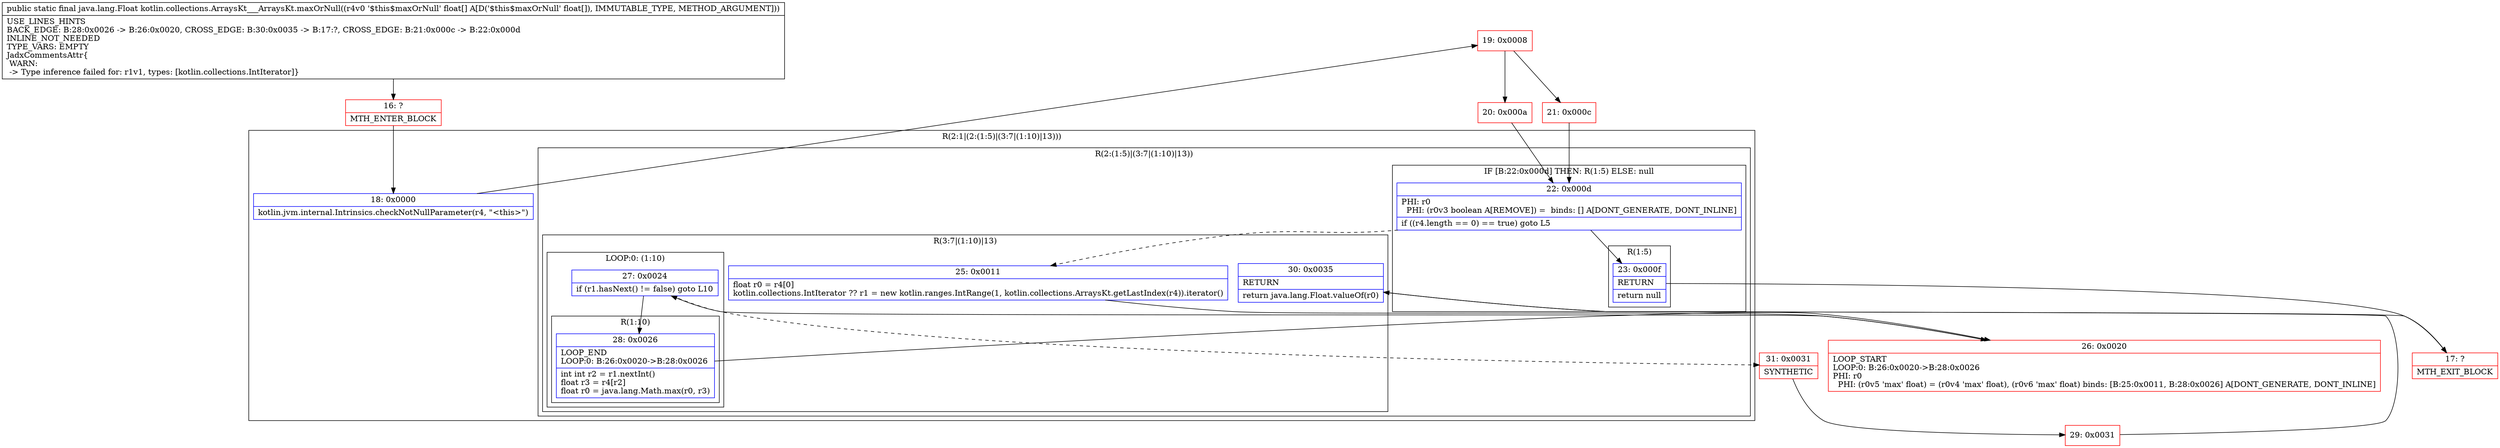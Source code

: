 digraph "CFG forkotlin.collections.ArraysKt___ArraysKt.maxOrNull([F)Ljava\/lang\/Float;" {
subgraph cluster_Region_293621405 {
label = "R(2:1|(2:(1:5)|(3:7|(1:10)|13)))";
node [shape=record,color=blue];
Node_18 [shape=record,label="{18\:\ 0x0000|kotlin.jvm.internal.Intrinsics.checkNotNullParameter(r4, \"\<this\>\")\l}"];
subgraph cluster_Region_530396132 {
label = "R(2:(1:5)|(3:7|(1:10)|13))";
node [shape=record,color=blue];
subgraph cluster_IfRegion_407079460 {
label = "IF [B:22:0x000d] THEN: R(1:5) ELSE: null";
node [shape=record,color=blue];
Node_22 [shape=record,label="{22\:\ 0x000d|PHI: r0 \l  PHI: (r0v3 boolean A[REMOVE]) =  binds: [] A[DONT_GENERATE, DONT_INLINE]\l|if ((r4.length == 0) == true) goto L5\l}"];
subgraph cluster_Region_757798699 {
label = "R(1:5)";
node [shape=record,color=blue];
Node_23 [shape=record,label="{23\:\ 0x000f|RETURN\l|return null\l}"];
}
}
subgraph cluster_Region_1626535352 {
label = "R(3:7|(1:10)|13)";
node [shape=record,color=blue];
Node_25 [shape=record,label="{25\:\ 0x0011|float r0 = r4[0]\lkotlin.collections.IntIterator ?? r1 = new kotlin.ranges.IntRange(1, kotlin.collections.ArraysKt.getLastIndex(r4)).iterator()\l}"];
subgraph cluster_LoopRegion_734424841 {
label = "LOOP:0: (1:10)";
node [shape=record,color=blue];
Node_27 [shape=record,label="{27\:\ 0x0024|if (r1.hasNext() != false) goto L10\l}"];
subgraph cluster_Region_1274996240 {
label = "R(1:10)";
node [shape=record,color=blue];
Node_28 [shape=record,label="{28\:\ 0x0026|LOOP_END\lLOOP:0: B:26:0x0020\-\>B:28:0x0026\l|int int r2 = r1.nextInt()\lfloat r3 = r4[r2]\lfloat r0 = java.lang.Math.max(r0, r3)\l}"];
}
}
Node_30 [shape=record,label="{30\:\ 0x0035|RETURN\l|return java.lang.Float.valueOf(r0)\l}"];
}
}
}
Node_16 [shape=record,color=red,label="{16\:\ ?|MTH_ENTER_BLOCK\l}"];
Node_19 [shape=record,color=red,label="{19\:\ 0x0008}"];
Node_20 [shape=record,color=red,label="{20\:\ 0x000a}"];
Node_17 [shape=record,color=red,label="{17\:\ ?|MTH_EXIT_BLOCK\l}"];
Node_26 [shape=record,color=red,label="{26\:\ 0x0020|LOOP_START\lLOOP:0: B:26:0x0020\-\>B:28:0x0026\lPHI: r0 \l  PHI: (r0v5 'max' float) = (r0v4 'max' float), (r0v6 'max' float) binds: [B:25:0x0011, B:28:0x0026] A[DONT_GENERATE, DONT_INLINE]\l}"];
Node_31 [shape=record,color=red,label="{31\:\ 0x0031|SYNTHETIC\l}"];
Node_29 [shape=record,color=red,label="{29\:\ 0x0031}"];
Node_21 [shape=record,color=red,label="{21\:\ 0x000c}"];
MethodNode[shape=record,label="{public static final java.lang.Float kotlin.collections.ArraysKt___ArraysKt.maxOrNull((r4v0 '$this$maxOrNull' float[] A[D('$this$maxOrNull' float[]), IMMUTABLE_TYPE, METHOD_ARGUMENT]))  | USE_LINES_HINTS\lBACK_EDGE: B:28:0x0026 \-\> B:26:0x0020, CROSS_EDGE: B:30:0x0035 \-\> B:17:?, CROSS_EDGE: B:21:0x000c \-\> B:22:0x000d\lINLINE_NOT_NEEDED\lTYPE_VARS: EMPTY\lJadxCommentsAttr\{\l WARN: \l \-\> Type inference failed for: r1v1, types: [kotlin.collections.IntIterator]\}\l}"];
MethodNode -> Node_16;Node_18 -> Node_19;
Node_22 -> Node_23;
Node_22 -> Node_25[style=dashed];
Node_23 -> Node_17;
Node_25 -> Node_26;
Node_27 -> Node_28;
Node_27 -> Node_31[style=dashed];
Node_28 -> Node_26;
Node_30 -> Node_17;
Node_16 -> Node_18;
Node_19 -> Node_20;
Node_19 -> Node_21;
Node_20 -> Node_22;
Node_26 -> Node_27;
Node_31 -> Node_29;
Node_29 -> Node_30;
Node_21 -> Node_22;
}

